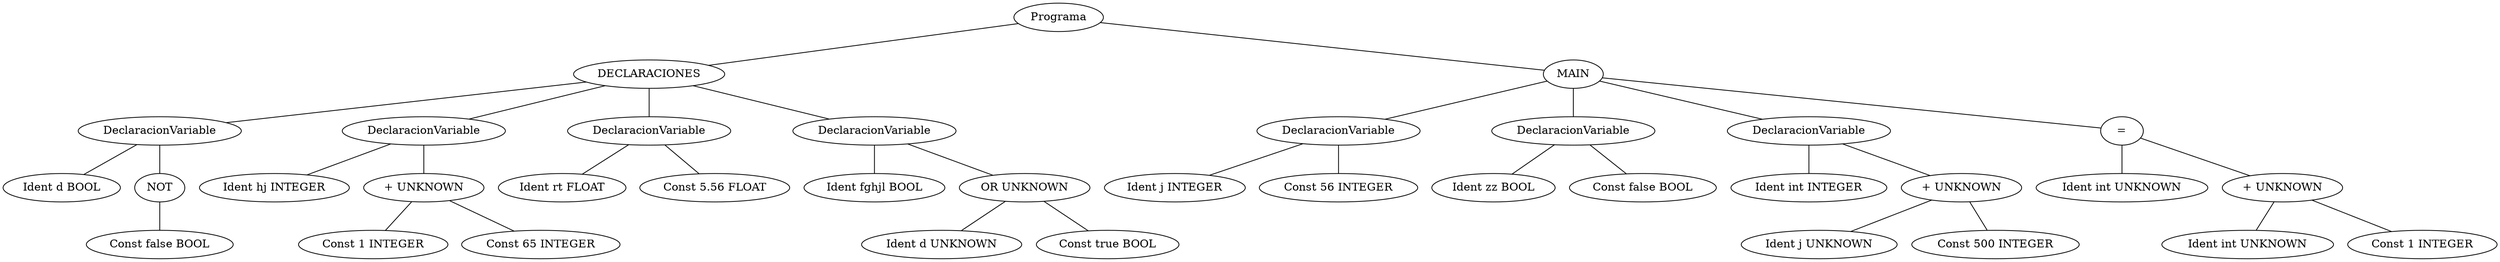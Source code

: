 graph G {1 [label="Programa"]
2 [label="DECLARACIONES"]
1 -- 2
3 [label="DeclaracionVariable"]
2 -- 3
4 [label="Ident d BOOL"]
3 -- 4
5 [label="NOT"]
3 -- 5
6 [label="Const false BOOL"]
5 -- 6
7 [label="DeclaracionVariable"]
2 -- 7
8 [label="Ident hj INTEGER"]
7 -- 8
9 [label="+ UNKNOWN"]
7 -- 9
10 [label="Const 1 INTEGER"]
9 -- 10
11 [label="Const 65 INTEGER"]
9 -- 11
12 [label="DeclaracionVariable"]
2 -- 12
13 [label="Ident rt FLOAT"]
12 -- 13
14 [label="Const 5.56 FLOAT"]
12 -- 14
15 [label="DeclaracionVariable"]
2 -- 15
16 [label="Ident fghjl BOOL"]
15 -- 16
17 [label="OR UNKNOWN"]
15 -- 17
18 [label="Ident d UNKNOWN"]
17 -- 18
19 [label="Const true BOOL"]
17 -- 19
20 [label="MAIN"]
1 -- 20
21 [label="DeclaracionVariable"]
20 -- 21
22 [label="Ident j INTEGER"]
21 -- 22
23 [label="Const 56 INTEGER"]
21 -- 23
24 [label="DeclaracionVariable"]
20 -- 24
25 [label="Ident zz BOOL"]
24 -- 25
26 [label="Const false BOOL"]
24 -- 26
27 [label="DeclaracionVariable"]
20 -- 27
28 [label="Ident int INTEGER"]
27 -- 28
29 [label="+ UNKNOWN"]
27 -- 29
30 [label="Ident j UNKNOWN"]
29 -- 30
31 [label="Const 500 INTEGER"]
29 -- 31
32 [label="="]
20 -- 32
33 [label="Ident int UNKNOWN"]
32 -- 33
34 [label="+ UNKNOWN"]
32 -- 34
35 [label="Ident int UNKNOWN"]
34 -- 35
36 [label="Const 1 INTEGER"]
34 -- 36
}
